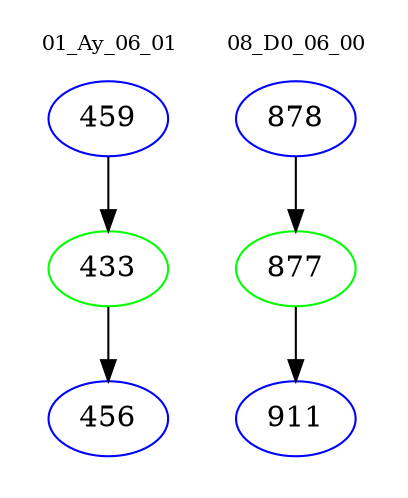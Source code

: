 digraph{
subgraph cluster_0 {
color = white
label = "01_Ay_06_01";
fontsize=10;
T0_459 [label="459", color="blue"]
T0_459 -> T0_433 [color="black"]
T0_433 [label="433", color="green"]
T0_433 -> T0_456 [color="black"]
T0_456 [label="456", color="blue"]
}
subgraph cluster_1 {
color = white
label = "08_D0_06_00";
fontsize=10;
T1_878 [label="878", color="blue"]
T1_878 -> T1_877 [color="black"]
T1_877 [label="877", color="green"]
T1_877 -> T1_911 [color="black"]
T1_911 [label="911", color="blue"]
}
}
